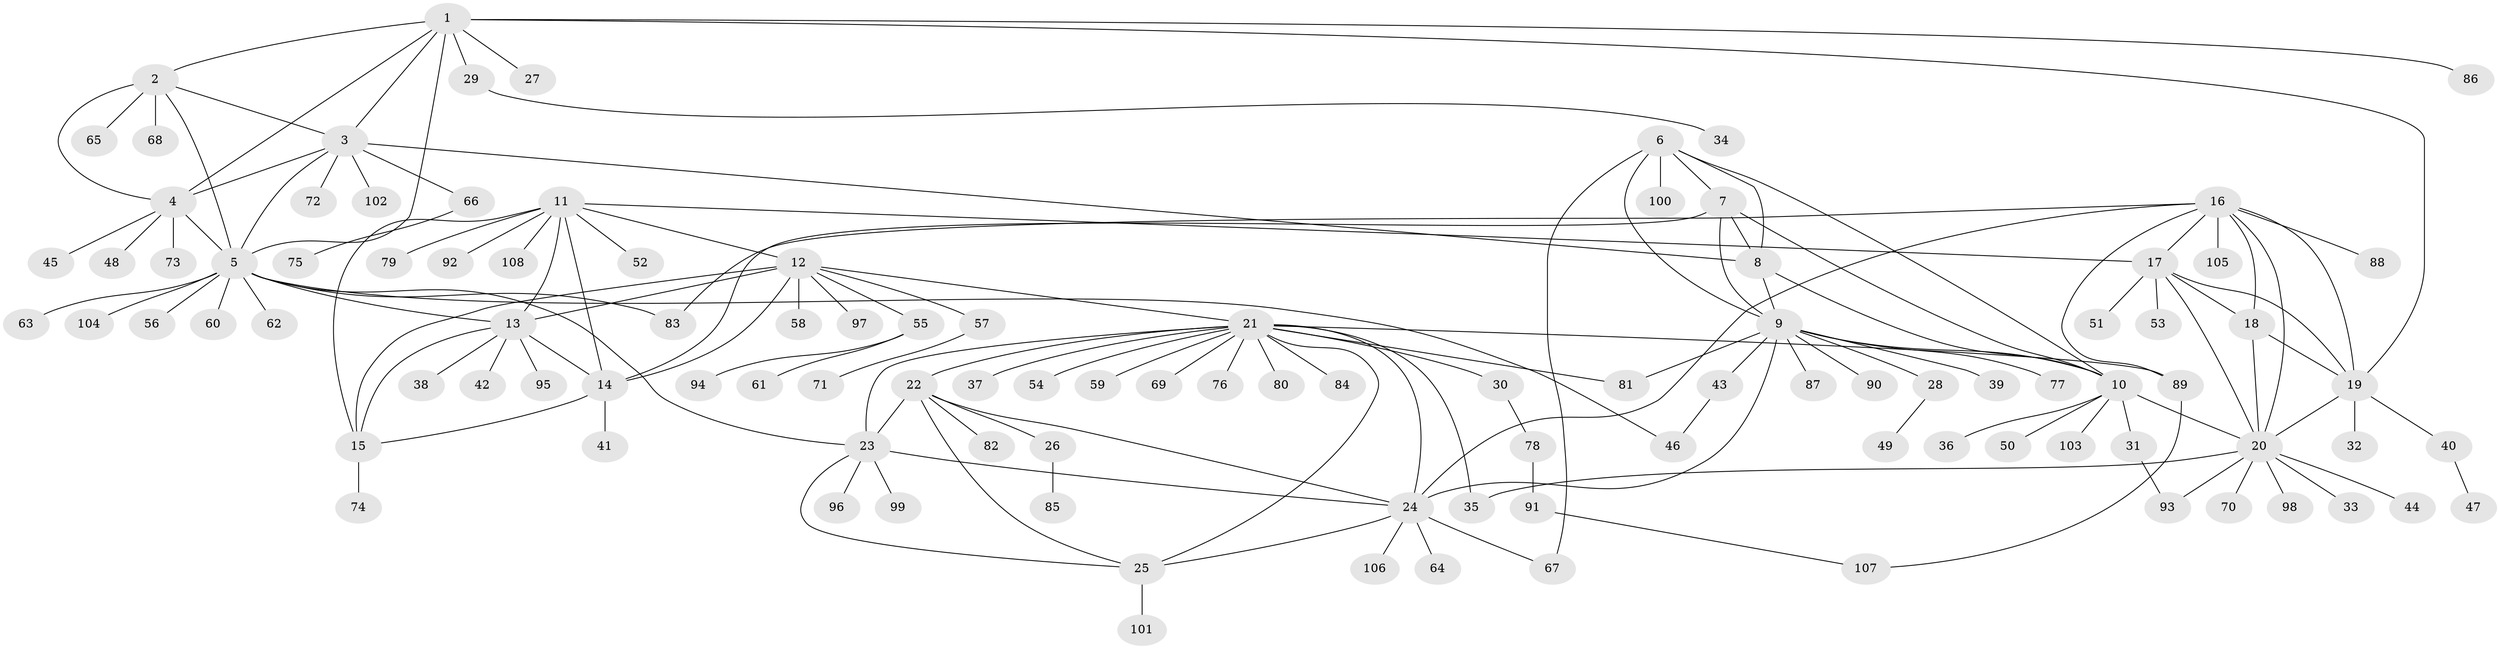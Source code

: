 // coarse degree distribution, {5: 0.07692307692307693, 4: 0.046153846153846156, 1: 0.5230769230769231, 7: 0.07692307692307693, 2: 0.13846153846153847, 14: 0.015384615384615385, 8: 0.015384615384615385, 6: 0.06153846153846154, 9: 0.015384615384615385, 10: 0.015384615384615385, 3: 0.015384615384615385}
// Generated by graph-tools (version 1.1) at 2025/37/03/04/25 23:37:31]
// undirected, 108 vertices, 151 edges
graph export_dot {
  node [color=gray90,style=filled];
  1;
  2;
  3;
  4;
  5;
  6;
  7;
  8;
  9;
  10;
  11;
  12;
  13;
  14;
  15;
  16;
  17;
  18;
  19;
  20;
  21;
  22;
  23;
  24;
  25;
  26;
  27;
  28;
  29;
  30;
  31;
  32;
  33;
  34;
  35;
  36;
  37;
  38;
  39;
  40;
  41;
  42;
  43;
  44;
  45;
  46;
  47;
  48;
  49;
  50;
  51;
  52;
  53;
  54;
  55;
  56;
  57;
  58;
  59;
  60;
  61;
  62;
  63;
  64;
  65;
  66;
  67;
  68;
  69;
  70;
  71;
  72;
  73;
  74;
  75;
  76;
  77;
  78;
  79;
  80;
  81;
  82;
  83;
  84;
  85;
  86;
  87;
  88;
  89;
  90;
  91;
  92;
  93;
  94;
  95;
  96;
  97;
  98;
  99;
  100;
  101;
  102;
  103;
  104;
  105;
  106;
  107;
  108;
  1 -- 2;
  1 -- 3;
  1 -- 4;
  1 -- 5;
  1 -- 19;
  1 -- 27;
  1 -- 29;
  1 -- 86;
  2 -- 3;
  2 -- 4;
  2 -- 5;
  2 -- 65;
  2 -- 68;
  3 -- 4;
  3 -- 5;
  3 -- 8;
  3 -- 66;
  3 -- 72;
  3 -- 102;
  4 -- 5;
  4 -- 45;
  4 -- 48;
  4 -- 73;
  5 -- 13;
  5 -- 23;
  5 -- 46;
  5 -- 56;
  5 -- 60;
  5 -- 62;
  5 -- 63;
  5 -- 83;
  5 -- 104;
  6 -- 7;
  6 -- 8;
  6 -- 9;
  6 -- 10;
  6 -- 67;
  6 -- 100;
  7 -- 8;
  7 -- 9;
  7 -- 10;
  7 -- 14;
  8 -- 9;
  8 -- 10;
  9 -- 10;
  9 -- 24;
  9 -- 28;
  9 -- 39;
  9 -- 43;
  9 -- 77;
  9 -- 81;
  9 -- 87;
  9 -- 90;
  10 -- 20;
  10 -- 31;
  10 -- 36;
  10 -- 50;
  10 -- 103;
  11 -- 12;
  11 -- 13;
  11 -- 14;
  11 -- 15;
  11 -- 17;
  11 -- 52;
  11 -- 79;
  11 -- 92;
  11 -- 108;
  12 -- 13;
  12 -- 14;
  12 -- 15;
  12 -- 21;
  12 -- 55;
  12 -- 57;
  12 -- 58;
  12 -- 97;
  13 -- 14;
  13 -- 15;
  13 -- 38;
  13 -- 42;
  13 -- 95;
  14 -- 15;
  14 -- 41;
  15 -- 74;
  16 -- 17;
  16 -- 18;
  16 -- 19;
  16 -- 20;
  16 -- 24;
  16 -- 83;
  16 -- 88;
  16 -- 89;
  16 -- 105;
  17 -- 18;
  17 -- 19;
  17 -- 20;
  17 -- 51;
  17 -- 53;
  18 -- 19;
  18 -- 20;
  19 -- 20;
  19 -- 32;
  19 -- 40;
  20 -- 33;
  20 -- 35;
  20 -- 44;
  20 -- 70;
  20 -- 93;
  20 -- 98;
  21 -- 22;
  21 -- 23;
  21 -- 24;
  21 -- 25;
  21 -- 30;
  21 -- 35;
  21 -- 37;
  21 -- 54;
  21 -- 59;
  21 -- 69;
  21 -- 76;
  21 -- 80;
  21 -- 81;
  21 -- 84;
  21 -- 89;
  22 -- 23;
  22 -- 24;
  22 -- 25;
  22 -- 26;
  22 -- 82;
  23 -- 24;
  23 -- 25;
  23 -- 96;
  23 -- 99;
  24 -- 25;
  24 -- 64;
  24 -- 67;
  24 -- 106;
  25 -- 101;
  26 -- 85;
  28 -- 49;
  29 -- 34;
  30 -- 78;
  31 -- 93;
  40 -- 47;
  43 -- 46;
  55 -- 61;
  55 -- 94;
  57 -- 71;
  66 -- 75;
  78 -- 91;
  89 -- 107;
  91 -- 107;
}
